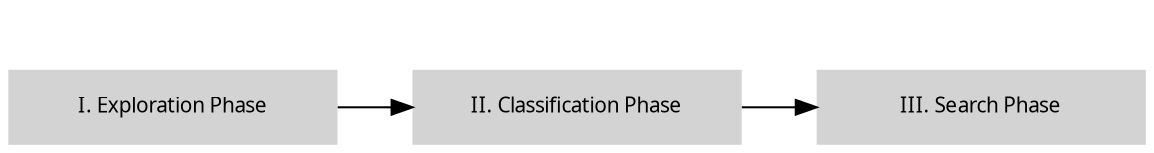digraph g {
    fontname = "Verdana"
    fontsize = 10
    rankdir = LR
    nodesep = "0.3"
    ranksep = "0.5"
    splines = False
    peripheries = 0
    
    node [style="filled" fixedsize=True width=2.2 penwidth=0 fontname="Verdana" fontsize=10 shape="polygon"]
    
    "0A" [label="I. Exploration Phase" ]
    "1A" [label="II. Classification Phase"]
    "2A" [label="III. Search Phase"]
    
    "0A" -> "1A" -> "2A"
    
    "x1" [fixedsize=True height=0.1 label="" style=invis]
}